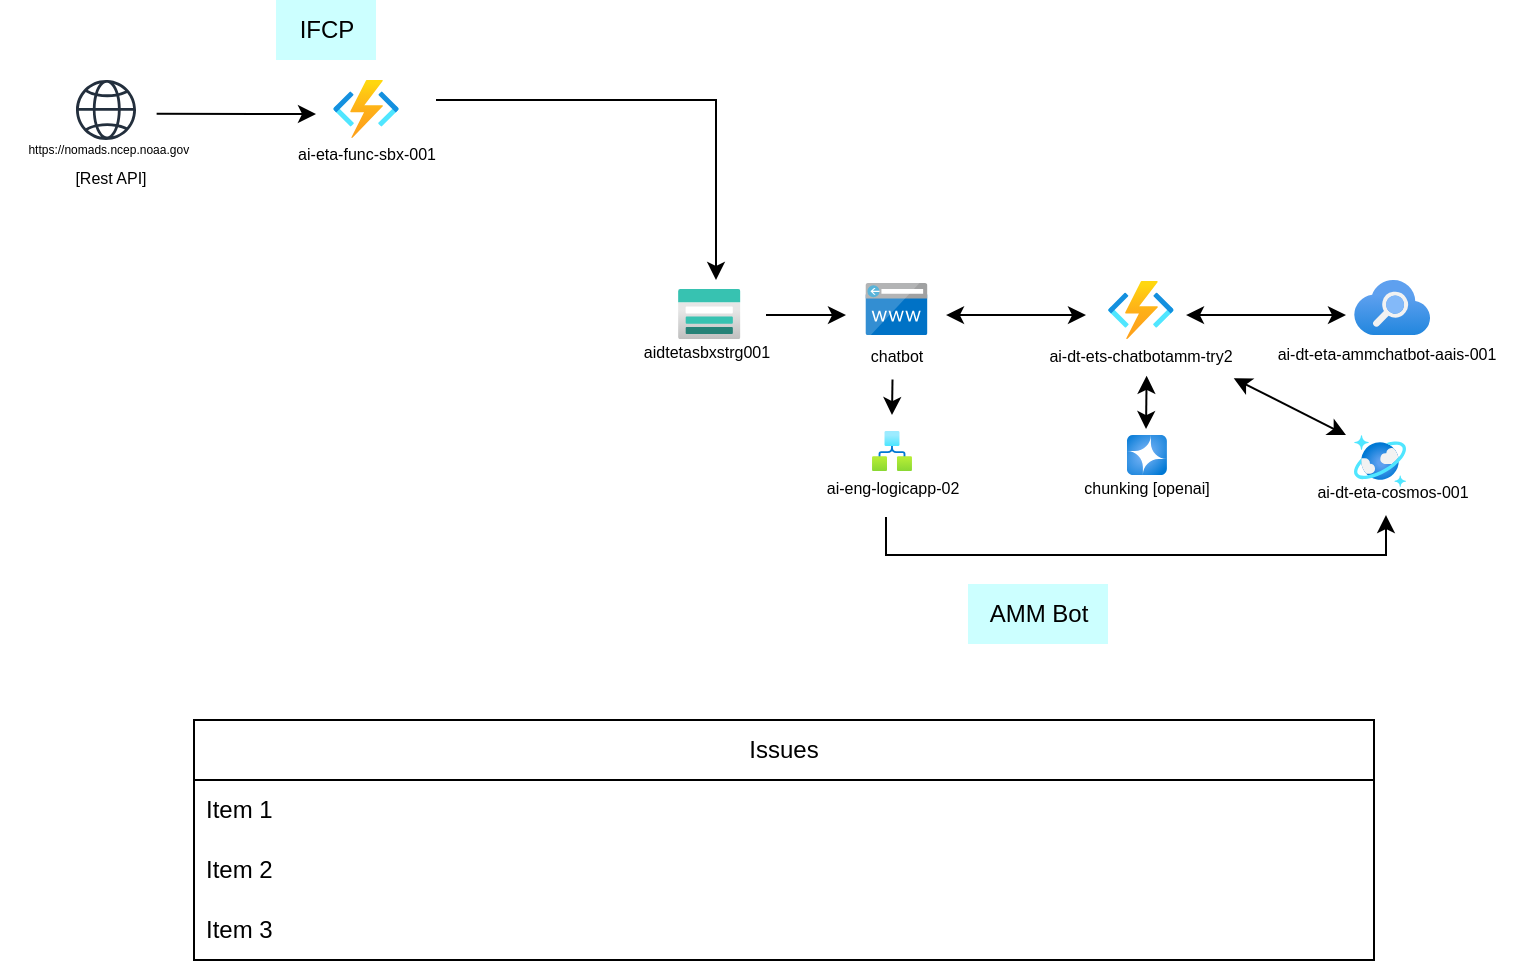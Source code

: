 <mxfile version="26.0.10">
  <diagram name="Page-1" id="bz21VVGLYWpo4IqahEjC">
    <mxGraphModel dx="985" dy="439" grid="1" gridSize="10" guides="1" tooltips="1" connect="1" arrows="1" fold="1" page="1" pageScale="1" pageWidth="827" pageHeight="1169" math="0" shadow="0">
      <root>
        <mxCell id="0" />
        <mxCell id="1" parent="0" />
        <mxCell id="f_uvDmXail2cs2dS0SPD-1" value="&lt;font style=&quot;font-size: 8px;&quot;&gt;chatbot&lt;/font&gt;" style="text;html=1;align=center;verticalAlign=middle;resizable=0;points=[];autosize=1;strokeColor=none;fillColor=none;" parent="1" vertex="1">
          <mxGeometry x="445" y="331.56" width="50" height="30" as="geometry" />
        </mxCell>
        <mxCell id="f_uvDmXail2cs2dS0SPD-2" value="" style="image;sketch=0;aspect=fixed;html=1;points=[];align=center;fontSize=12;image=img/lib/mscae/CustomDomain.svg;" parent="1" vertex="1">
          <mxGeometry x="454.76" y="311.56" width="30.96" height="26" as="geometry" />
        </mxCell>
        <mxCell id="f_uvDmXail2cs2dS0SPD-3" value="" style="image;aspect=fixed;html=1;points=[];align=center;fontSize=12;image=img/lib/azure2/compute/Function_Apps.svg;" parent="1" vertex="1">
          <mxGeometry x="576" y="310.56" width="32.87" height="29" as="geometry" />
        </mxCell>
        <mxCell id="f_uvDmXail2cs2dS0SPD-7" value="" style="endArrow=classic;startArrow=classic;html=1;rounded=0;" parent="1" edge="1">
          <mxGeometry width="50" height="50" relative="1" as="geometry">
            <mxPoint x="495" y="327.56" as="sourcePoint" />
            <mxPoint x="565" y="327.56" as="targetPoint" />
          </mxGeometry>
        </mxCell>
        <mxCell id="f_uvDmXail2cs2dS0SPD-8" value="&lt;font style=&quot;font-size: 8px;&quot;&gt;ai-dt-ets-chatbotamm-try2&lt;/font&gt;" style="text;html=1;align=center;verticalAlign=middle;resizable=0;points=[];autosize=1;strokeColor=none;fillColor=none;" parent="1" vertex="1">
          <mxGeometry x="532.43" y="331.56" width="120" height="30" as="geometry" />
        </mxCell>
        <mxCell id="f_uvDmXail2cs2dS0SPD-9" value="" style="image;aspect=fixed;html=1;points=[];align=center;fontSize=12;image=img/lib/azure2/app_services/Search_Services.svg;" parent="1" vertex="1">
          <mxGeometry x="699" y="310" width="38.15" height="27.56" as="geometry" />
        </mxCell>
        <mxCell id="f_uvDmXail2cs2dS0SPD-10" value="" style="endArrow=classic;startArrow=classic;html=1;rounded=0;" parent="1" edge="1">
          <mxGeometry width="50" height="50" relative="1" as="geometry">
            <mxPoint x="615" y="327.56" as="sourcePoint" />
            <mxPoint x="695" y="327.56" as="targetPoint" />
          </mxGeometry>
        </mxCell>
        <mxCell id="f_uvDmXail2cs2dS0SPD-11" value="&lt;font style=&quot;font-size: 8px;&quot;&gt;ai-dt-eta-ammchatbot-aais-001&lt;/font&gt;" style="text;html=1;align=center;verticalAlign=middle;resizable=0;points=[];autosize=1;strokeColor=none;fillColor=none;" parent="1" vertex="1">
          <mxGeometry x="650" y="330.56" width="130" height="30" as="geometry" />
        </mxCell>
        <mxCell id="f_uvDmXail2cs2dS0SPD-13" value="" style="image;aspect=fixed;html=1;points=[];align=center;fontSize=12;image=img/lib/azure2/ai_machine_learning/Azure_OpenAI.svg;" parent="1" vertex="1">
          <mxGeometry x="585.44" y="387.56" width="20" height="20" as="geometry" />
        </mxCell>
        <mxCell id="f_uvDmXail2cs2dS0SPD-14" value="" style="endArrow=classic;startArrow=classic;html=1;rounded=0;entryX=0.524;entryY=0.978;entryDx=0;entryDy=0;entryPerimeter=0;exitX=0.629;exitY=0;exitDx=0;exitDy=0;exitPerimeter=0;" parent="1" edge="1">
          <mxGeometry width="50" height="50" relative="1" as="geometry">
            <mxPoint x="595.01" y="384.56" as="sourcePoint" />
            <mxPoint x="595.31" y="357.9" as="targetPoint" />
          </mxGeometry>
        </mxCell>
        <mxCell id="f_uvDmXail2cs2dS0SPD-15" value="" style="image;aspect=fixed;html=1;points=[];align=center;fontSize=12;image=img/lib/azure2/internet_of_things/Logic_Apps.svg;" parent="1" vertex="1">
          <mxGeometry x="458" y="385.56" width="20" height="20" as="geometry" />
        </mxCell>
        <mxCell id="f_uvDmXail2cs2dS0SPD-17" value="" style="image;aspect=fixed;html=1;points=[];align=center;fontSize=12;image=img/lib/azure2/storage/Storage_Accounts.svg;" parent="1" vertex="1">
          <mxGeometry x="361" y="314.56" width="31.25" height="25" as="geometry" />
        </mxCell>
        <mxCell id="f_uvDmXail2cs2dS0SPD-18" value="" style="image;aspect=fixed;html=1;points=[];align=center;fontSize=12;image=img/lib/azure2/databases/Azure_Cosmos_DB.svg;" parent="1" vertex="1">
          <mxGeometry x="699" y="387.56" width="26" height="26" as="geometry" />
        </mxCell>
        <mxCell id="f_uvDmXail2cs2dS0SPD-19" value="&lt;font style=&quot;font-size: 8px;&quot;&gt;aidtetasbxstrg001&lt;/font&gt;" style="text;html=1;align=center;verticalAlign=middle;resizable=0;points=[];autosize=1;strokeColor=none;fillColor=none;" parent="1" vertex="1">
          <mxGeometry x="330" y="329.56" width="90" height="30" as="geometry" />
        </mxCell>
        <mxCell id="f_uvDmXail2cs2dS0SPD-21" value="" style="endArrow=classic;html=1;rounded=0;" parent="1" edge="1">
          <mxGeometry width="50" height="50" relative="1" as="geometry">
            <mxPoint x="405" y="327.56" as="sourcePoint" />
            <mxPoint x="445" y="327.56" as="targetPoint" />
          </mxGeometry>
        </mxCell>
        <mxCell id="f_uvDmXail2cs2dS0SPD-22" value="" style="endArrow=classic;html=1;rounded=0;exitX=0.465;exitY=0.939;exitDx=0;exitDy=0;exitPerimeter=0;" parent="1" source="f_uvDmXail2cs2dS0SPD-1" edge="1">
          <mxGeometry width="50" height="50" relative="1" as="geometry">
            <mxPoint x="735" y="467.56" as="sourcePoint" />
            <mxPoint x="468" y="377.56" as="targetPoint" />
          </mxGeometry>
        </mxCell>
        <mxCell id="f_uvDmXail2cs2dS0SPD-24" value="&lt;font style=&quot;font-size: 8px;&quot;&gt;ai-eng-logicapp-02&lt;/font&gt;" style="text;html=1;align=center;verticalAlign=middle;resizable=0;points=[];autosize=1;strokeColor=none;fillColor=none;" parent="1" vertex="1">
          <mxGeometry x="423" y="397.56" width="90" height="30" as="geometry" />
        </mxCell>
        <mxCell id="f_uvDmXail2cs2dS0SPD-25" value="&lt;font style=&quot;font-size: 8px;&quot;&gt;chunking [openai]&lt;/font&gt;" style="text;html=1;align=center;verticalAlign=middle;resizable=0;points=[];autosize=1;strokeColor=none;fillColor=none;" parent="1" vertex="1">
          <mxGeometry x="550" y="397.56" width="90" height="30" as="geometry" />
        </mxCell>
        <mxCell id="-5W91e-iSZ1iDKhAKJ8N-1" value="" style="endArrow=classic;html=1;rounded=0;" edge="1" parent="1">
          <mxGeometry width="50" height="50" relative="1" as="geometry">
            <mxPoint x="465" y="428.56" as="sourcePoint" />
            <mxPoint x="715" y="427.56" as="targetPoint" />
            <Array as="points">
              <mxPoint x="465" y="447.56" />
              <mxPoint x="715" y="447.56" />
            </Array>
          </mxGeometry>
        </mxCell>
        <mxCell id="-5W91e-iSZ1iDKhAKJ8N-2" value="Issues" style="swimlane;fontStyle=0;childLayout=stackLayout;horizontal=1;startSize=30;horizontalStack=0;resizeParent=1;resizeParentMax=0;resizeLast=0;collapsible=1;marginBottom=0;whiteSpace=wrap;html=1;" vertex="1" parent="1">
          <mxGeometry x="119" y="530" width="590" height="120" as="geometry" />
        </mxCell>
        <mxCell id="-5W91e-iSZ1iDKhAKJ8N-3" value="Item 1" style="text;strokeColor=none;fillColor=none;align=left;verticalAlign=middle;spacingLeft=4;spacingRight=4;overflow=hidden;points=[[0,0.5],[1,0.5]];portConstraint=eastwest;rotatable=0;whiteSpace=wrap;html=1;" vertex="1" parent="-5W91e-iSZ1iDKhAKJ8N-2">
          <mxGeometry y="30" width="590" height="30" as="geometry" />
        </mxCell>
        <mxCell id="-5W91e-iSZ1iDKhAKJ8N-4" value="Item 2" style="text;strokeColor=none;fillColor=none;align=left;verticalAlign=middle;spacingLeft=4;spacingRight=4;overflow=hidden;points=[[0,0.5],[1,0.5]];portConstraint=eastwest;rotatable=0;whiteSpace=wrap;html=1;" vertex="1" parent="-5W91e-iSZ1iDKhAKJ8N-2">
          <mxGeometry y="60" width="590" height="30" as="geometry" />
        </mxCell>
        <mxCell id="-5W91e-iSZ1iDKhAKJ8N-5" value="Item 3" style="text;strokeColor=none;fillColor=none;align=left;verticalAlign=middle;spacingLeft=4;spacingRight=4;overflow=hidden;points=[[0,0.5],[1,0.5]];portConstraint=eastwest;rotatable=0;whiteSpace=wrap;html=1;" vertex="1" parent="-5W91e-iSZ1iDKhAKJ8N-2">
          <mxGeometry y="90" width="590" height="30" as="geometry" />
        </mxCell>
        <mxCell id="-5W91e-iSZ1iDKhAKJ8N-6" value="" style="endArrow=classic;startArrow=classic;html=1;rounded=0;exitX=0.887;exitY=0.92;exitDx=0;exitDy=0;exitPerimeter=0;" edge="1" parent="1" source="f_uvDmXail2cs2dS0SPD-8">
          <mxGeometry width="50" height="50" relative="1" as="geometry">
            <mxPoint x="735" y="407.56" as="sourcePoint" />
            <mxPoint x="695" y="387.56" as="targetPoint" />
          </mxGeometry>
        </mxCell>
        <mxCell id="-5W91e-iSZ1iDKhAKJ8N-7" value="&lt;font style=&quot;font-size: 8px;&quot;&gt;ai-dt-eta-cosmos-001&lt;/font&gt;" style="text;html=1;align=center;verticalAlign=middle;resizable=0;points=[];autosize=1;strokeColor=none;fillColor=none;" vertex="1" parent="1">
          <mxGeometry x="668" y="399.56" width="100" height="30" as="geometry" />
        </mxCell>
        <mxCell id="-5W91e-iSZ1iDKhAKJ8N-8" value="AMM Bot" style="text;html=1;align=center;verticalAlign=middle;resizable=0;points=[];autosize=1;strokeColor=none;fillColor=#CCFFFF;" vertex="1" parent="1">
          <mxGeometry x="506" y="462" width="70" height="30" as="geometry" />
        </mxCell>
        <mxCell id="-5W91e-iSZ1iDKhAKJ8N-9" value="IFCP" style="text;html=1;align=center;verticalAlign=middle;resizable=0;points=[];autosize=1;strokeColor=none;fillColor=#CCFFFF;" vertex="1" parent="1">
          <mxGeometry x="160" y="170" width="50" height="30" as="geometry" />
        </mxCell>
        <mxCell id="-5W91e-iSZ1iDKhAKJ8N-10" value="" style="image;aspect=fixed;html=1;points=[];align=center;fontSize=12;image=img/lib/azure2/compute/Function_Apps.svg;" vertex="1" parent="1">
          <mxGeometry x="188.57" y="210" width="32.87" height="29" as="geometry" />
        </mxCell>
        <mxCell id="-5W91e-iSZ1iDKhAKJ8N-11" value="&lt;font style=&quot;font-size: 8px;&quot;&gt;ai-eta-func-sbx-001&lt;/font&gt;" style="text;html=1;align=center;verticalAlign=middle;resizable=0;points=[];autosize=1;strokeColor=none;fillColor=none;" vertex="1" parent="1">
          <mxGeometry x="160.0" y="231" width="90" height="30" as="geometry" />
        </mxCell>
        <mxCell id="-5W91e-iSZ1iDKhAKJ8N-12" value="" style="endArrow=classic;html=1;rounded=0;" edge="1" parent="1">
          <mxGeometry width="50" height="50" relative="1" as="geometry">
            <mxPoint x="240" y="220" as="sourcePoint" />
            <mxPoint x="380" y="310" as="targetPoint" />
            <Array as="points">
              <mxPoint x="380" y="220" />
            </Array>
          </mxGeometry>
        </mxCell>
        <mxCell id="-5W91e-iSZ1iDKhAKJ8N-13" value="" style="sketch=0;outlineConnect=0;fontColor=#232F3E;gradientColor=none;fillColor=#232F3D;strokeColor=none;dashed=0;verticalLabelPosition=bottom;verticalAlign=top;align=center;html=1;fontSize=12;fontStyle=0;aspect=fixed;pointerEvents=1;shape=mxgraph.aws4.globe;" vertex="1" parent="1">
          <mxGeometry x="60" y="210" width="30" height="30" as="geometry" />
        </mxCell>
        <mxCell id="-5W91e-iSZ1iDKhAKJ8N-14" value="&lt;font style=&quot;font-size: 6px;&quot;&gt;https://nomads.ncep.noaa.gov&lt;/font&gt;&lt;font style=&quot;font-size: 8px;&quot;&gt;&amp;nbsp;&lt;/font&gt;&lt;div&gt;&lt;font style=&quot;font-size: 8px;&quot;&gt;[Rest API]&lt;/font&gt;&lt;/div&gt;" style="text;html=1;align=center;verticalAlign=middle;resizable=0;points=[];autosize=1;strokeColor=none;fillColor=none;" vertex="1" parent="1">
          <mxGeometry x="22" y="230" width="110" height="40" as="geometry" />
        </mxCell>
        <mxCell id="-5W91e-iSZ1iDKhAKJ8N-15" value="" style="endArrow=classic;html=1;rounded=0;exitX=0.712;exitY=-0.078;exitDx=0;exitDy=0;exitPerimeter=0;" edge="1" parent="1" source="-5W91e-iSZ1iDKhAKJ8N-14">
          <mxGeometry width="50" height="50" relative="1" as="geometry">
            <mxPoint x="400" y="250" as="sourcePoint" />
            <mxPoint x="180" y="227" as="targetPoint" />
          </mxGeometry>
        </mxCell>
      </root>
    </mxGraphModel>
  </diagram>
</mxfile>
